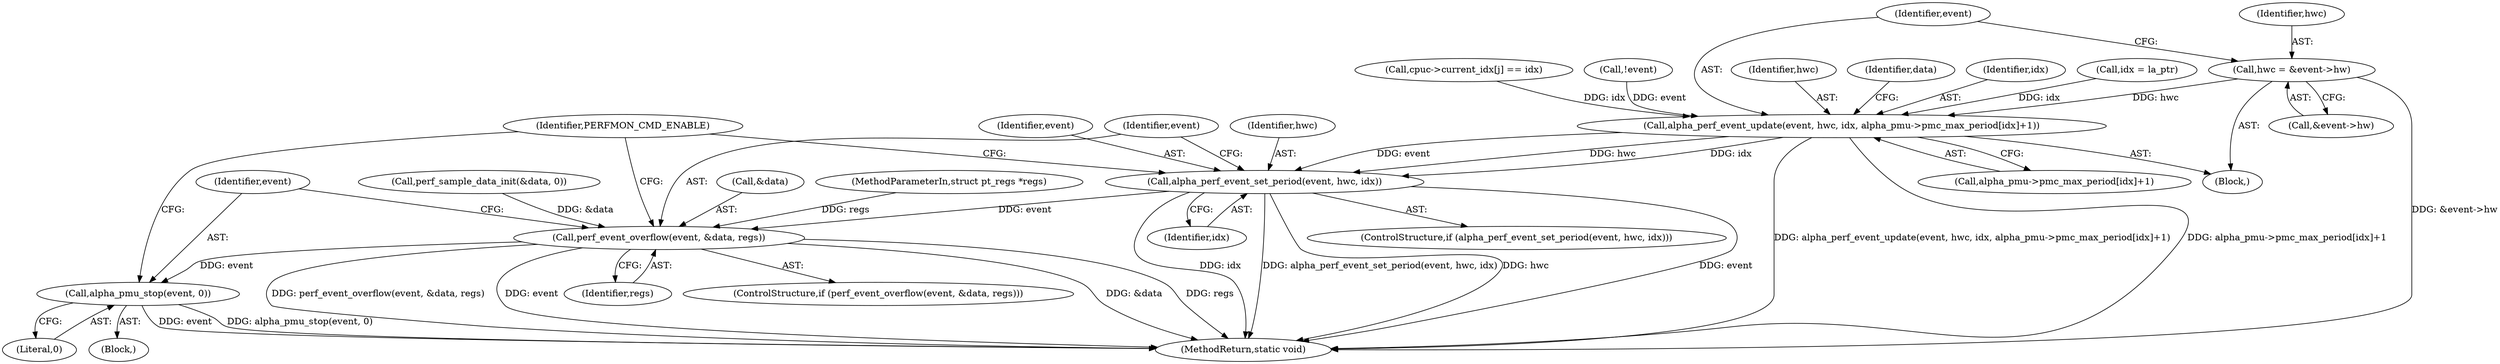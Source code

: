 digraph "0_linux_a8b0ca17b80e92faab46ee7179ba9e99ccb61233@pointer" {
"1000213" [label="(Call,hwc = &event->hw)"];
"1000219" [label="(Call,alpha_perf_event_update(event, hwc, idx, alpha_pmu->pmc_max_period[idx]+1))"];
"1000240" [label="(Call,alpha_perf_event_set_period(event, hwc, idx))"];
"1000246" [label="(Call,perf_event_overflow(event, &data, regs))"];
"1000252" [label="(Call,alpha_pmu_stop(event, 0))"];
"1000242" [label="(Identifier,hwc)"];
"1000250" [label="(Identifier,regs)"];
"1000243" [label="(Identifier,idx)"];
"1000220" [label="(Identifier,event)"];
"1000247" [label="(Identifier,event)"];
"1000221" [label="(Identifier,hwc)"];
"1000246" [label="(Call,perf_event_overflow(event, &data, regs))"];
"1000151" [label="(Call,perf_sample_data_init(&data, 0))"];
"1000232" [label="(Identifier,data)"];
"1000223" [label="(Call,alpha_pmu->pmc_max_period[idx]+1)"];
"1000256" [label="(Identifier,PERFMON_CMD_ENABLE)"];
"1000252" [label="(Call,alpha_pmu_stop(event, 0))"];
"1000215" [label="(Call,&event->hw)"];
"1000222" [label="(Identifier,idx)"];
"1000248" [label="(Call,&data)"];
"1000213" [label="(Call,hwc = &event->hw)"];
"1000109" [label="(Block,)"];
"1000251" [label="(Block,)"];
"1000219" [label="(Call,alpha_perf_event_update(event, hwc, idx, alpha_pmu->pmc_max_period[idx]+1))"];
"1000148" [label="(Call,idx = la_ptr)"];
"1000214" [label="(Identifier,hwc)"];
"1000108" [label="(MethodParameterIn,struct pt_regs *regs)"];
"1000245" [label="(ControlStructure,if (perf_event_overflow(event, &data, regs)))"];
"1000240" [label="(Call,alpha_perf_event_set_period(event, hwc, idx))"];
"1000168" [label="(Call,cpuc->current_idx[j] == idx)"];
"1000241" [label="(Identifier,event)"];
"1000253" [label="(Identifier,event)"];
"1000261" [label="(MethodReturn,static void)"];
"1000199" [label="(Call,!event)"];
"1000239" [label="(ControlStructure,if (alpha_perf_event_set_period(event, hwc, idx)))"];
"1000254" [label="(Literal,0)"];
"1000213" -> "1000109"  [label="AST: "];
"1000213" -> "1000215"  [label="CFG: "];
"1000214" -> "1000213"  [label="AST: "];
"1000215" -> "1000213"  [label="AST: "];
"1000220" -> "1000213"  [label="CFG: "];
"1000213" -> "1000261"  [label="DDG: &event->hw"];
"1000213" -> "1000219"  [label="DDG: hwc"];
"1000219" -> "1000109"  [label="AST: "];
"1000219" -> "1000223"  [label="CFG: "];
"1000220" -> "1000219"  [label="AST: "];
"1000221" -> "1000219"  [label="AST: "];
"1000222" -> "1000219"  [label="AST: "];
"1000223" -> "1000219"  [label="AST: "];
"1000232" -> "1000219"  [label="CFG: "];
"1000219" -> "1000261"  [label="DDG: alpha_perf_event_update(event, hwc, idx, alpha_pmu->pmc_max_period[idx]+1)"];
"1000219" -> "1000261"  [label="DDG: alpha_pmu->pmc_max_period[idx]+1"];
"1000199" -> "1000219"  [label="DDG: event"];
"1000148" -> "1000219"  [label="DDG: idx"];
"1000168" -> "1000219"  [label="DDG: idx"];
"1000219" -> "1000240"  [label="DDG: event"];
"1000219" -> "1000240"  [label="DDG: hwc"];
"1000219" -> "1000240"  [label="DDG: idx"];
"1000240" -> "1000239"  [label="AST: "];
"1000240" -> "1000243"  [label="CFG: "];
"1000241" -> "1000240"  [label="AST: "];
"1000242" -> "1000240"  [label="AST: "];
"1000243" -> "1000240"  [label="AST: "];
"1000247" -> "1000240"  [label="CFG: "];
"1000256" -> "1000240"  [label="CFG: "];
"1000240" -> "1000261"  [label="DDG: alpha_perf_event_set_period(event, hwc, idx)"];
"1000240" -> "1000261"  [label="DDG: hwc"];
"1000240" -> "1000261"  [label="DDG: event"];
"1000240" -> "1000261"  [label="DDG: idx"];
"1000240" -> "1000246"  [label="DDG: event"];
"1000246" -> "1000245"  [label="AST: "];
"1000246" -> "1000250"  [label="CFG: "];
"1000247" -> "1000246"  [label="AST: "];
"1000248" -> "1000246"  [label="AST: "];
"1000250" -> "1000246"  [label="AST: "];
"1000253" -> "1000246"  [label="CFG: "];
"1000256" -> "1000246"  [label="CFG: "];
"1000246" -> "1000261"  [label="DDG: &data"];
"1000246" -> "1000261"  [label="DDG: regs"];
"1000246" -> "1000261"  [label="DDG: perf_event_overflow(event, &data, regs)"];
"1000246" -> "1000261"  [label="DDG: event"];
"1000151" -> "1000246"  [label="DDG: &data"];
"1000108" -> "1000246"  [label="DDG: regs"];
"1000246" -> "1000252"  [label="DDG: event"];
"1000252" -> "1000251"  [label="AST: "];
"1000252" -> "1000254"  [label="CFG: "];
"1000253" -> "1000252"  [label="AST: "];
"1000254" -> "1000252"  [label="AST: "];
"1000256" -> "1000252"  [label="CFG: "];
"1000252" -> "1000261"  [label="DDG: event"];
"1000252" -> "1000261"  [label="DDG: alpha_pmu_stop(event, 0)"];
}
